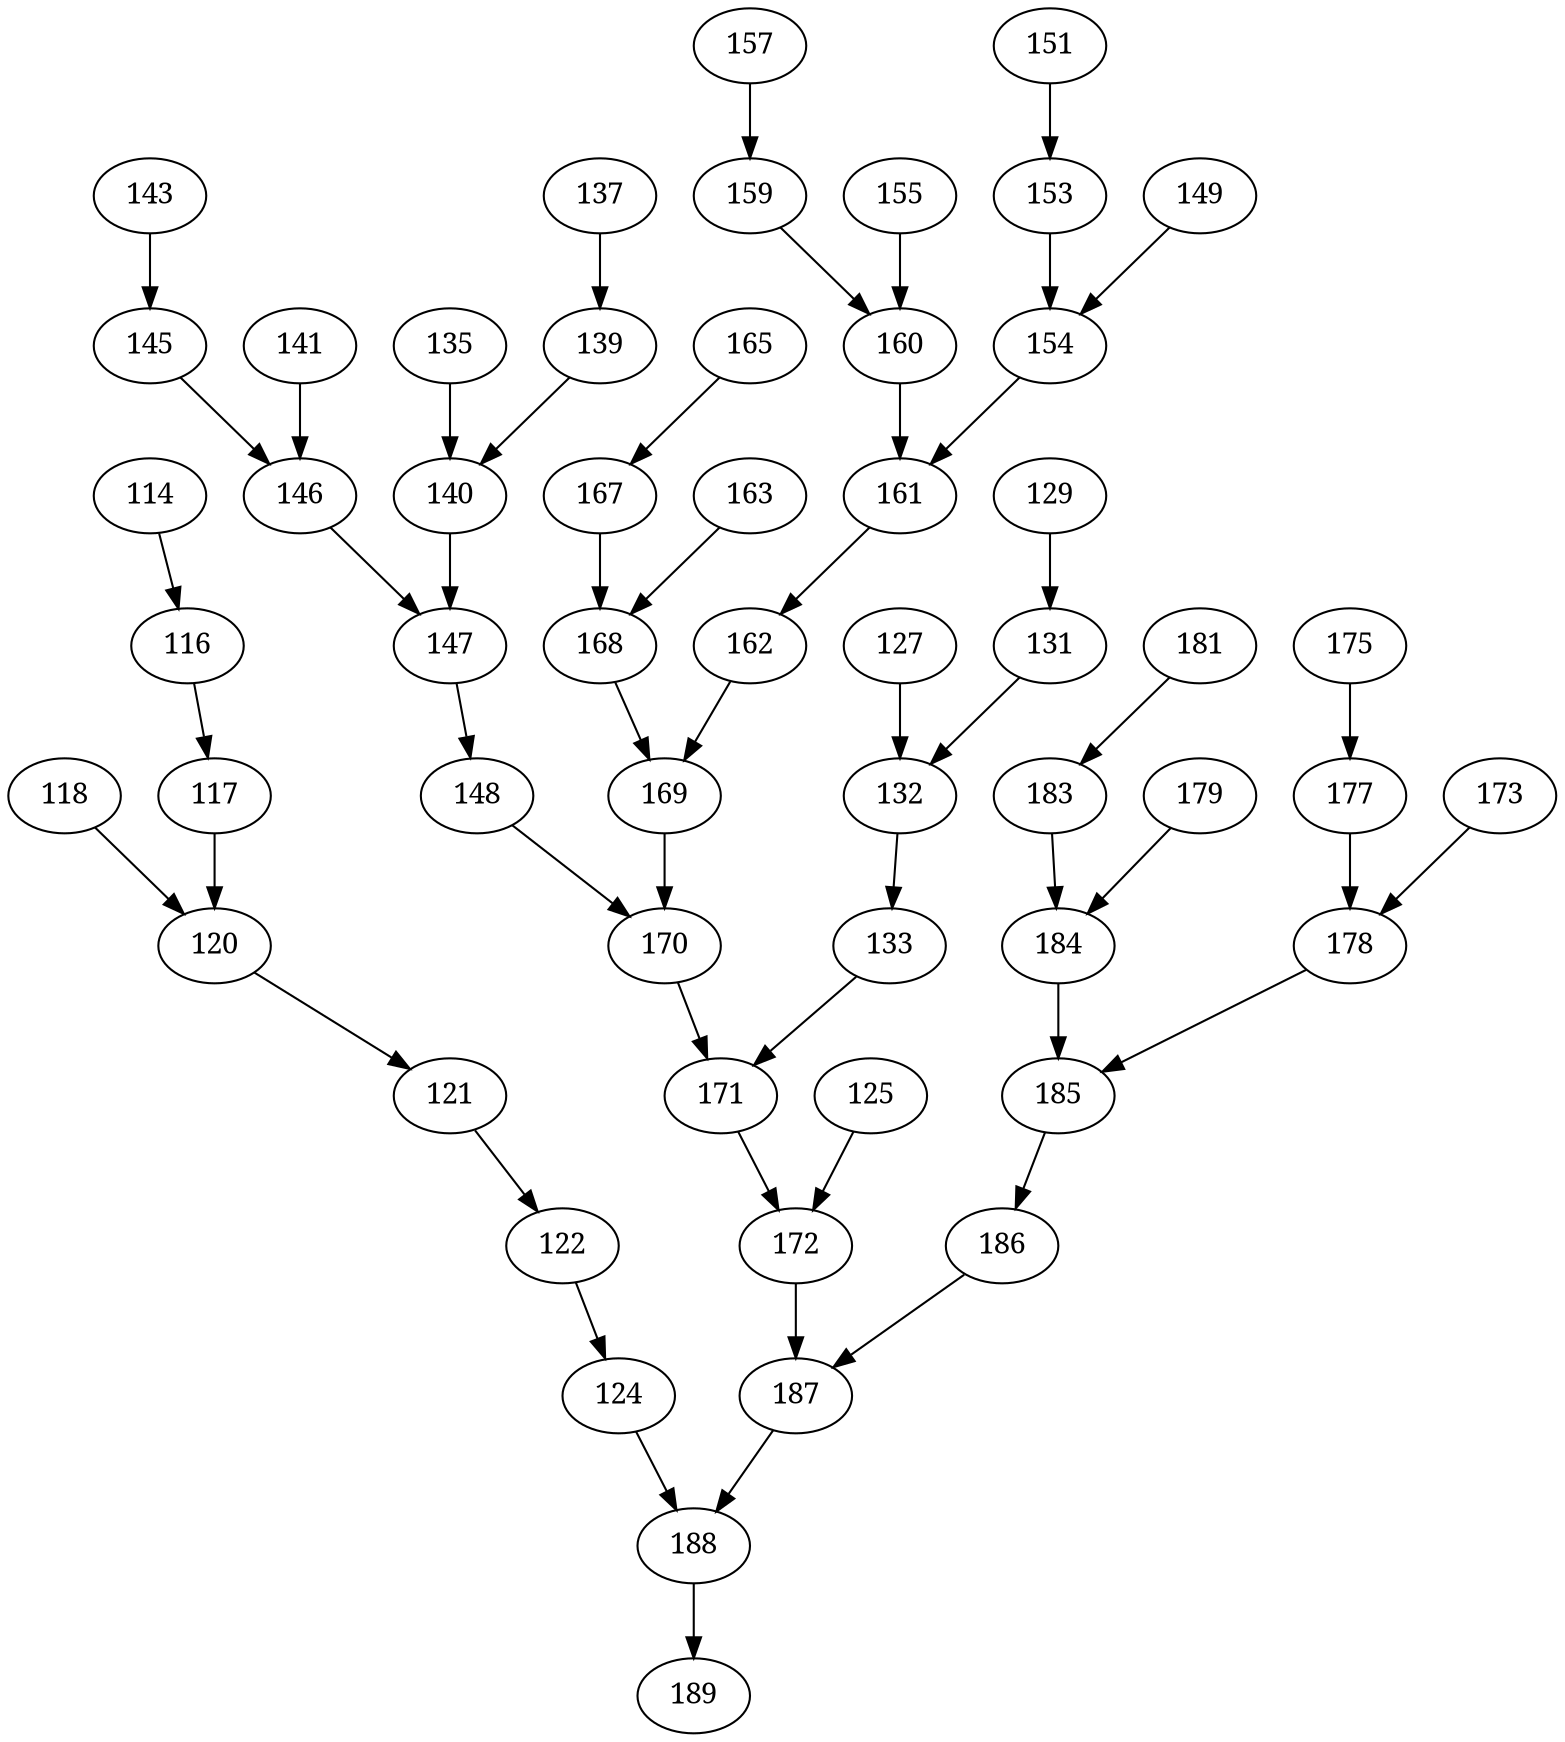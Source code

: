 digraph {

edge[fontname="SimSun",fontcolor=red];
node[fontname="SimSun",size="20,20"];

188->189;
124->188;
122->124;
121->122;
120->121;
118->120;
117->120;
116->117;
114->116;
187->188;
172->187;
171->172;
170->171;
148->170;
147->148;
146->147;
145->146;
143->145;
141->146;
140->147;
135->140;
139->140;
137->139;
169->170;
168->169;
167->168;
165->167;
163->168;
162->169;
161->162;
160->161;
159->160;
157->159;
155->160;
154->161;
153->154;
151->153;
149->154;
133->171;
132->133;
127->132;
131->132;
129->131;
125->172;
186->187;
185->186;
184->185;
183->184;
181->183;
179->184;
178->185;
177->178;
175->177;
173->178;

}
